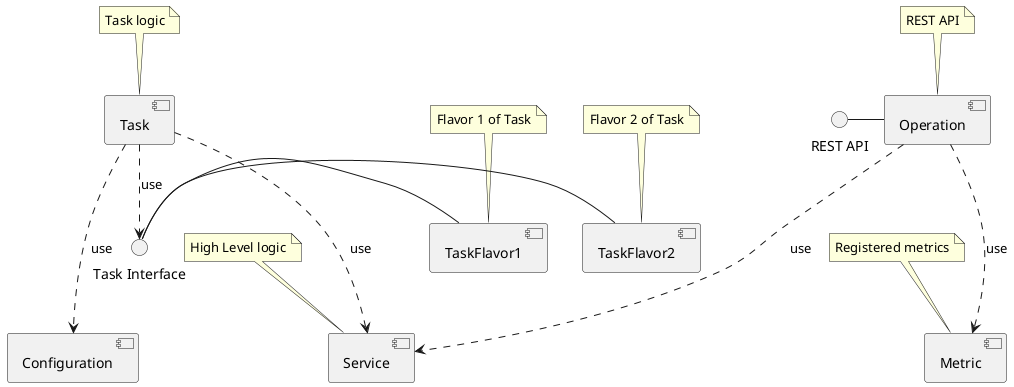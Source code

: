 @startuml components

interface "REST API" as API
component Configuration
component Operation
component Service
component Metric
interface "Task Interface" as TaskInterface
component Task
component TaskFlavor1
component TaskFlavor2

API - Operation
Operation ..-> Service : use
Operation ..-> Metric : use

note top of Operation : REST API
note top of Task: Task logic
note top of Metric: Registered metrics
note top of Service: High Level logic

Task ..-> Configuration: use
Task ..-> Service: use

TaskInterface - TaskFlavor1
TaskInterface - TaskFlavor2

note top of TaskFlavor1: Flavor 1 of Task
note top of TaskFlavor2: Flavor 2 of Task

Task ..> TaskInterface: use

@enduml